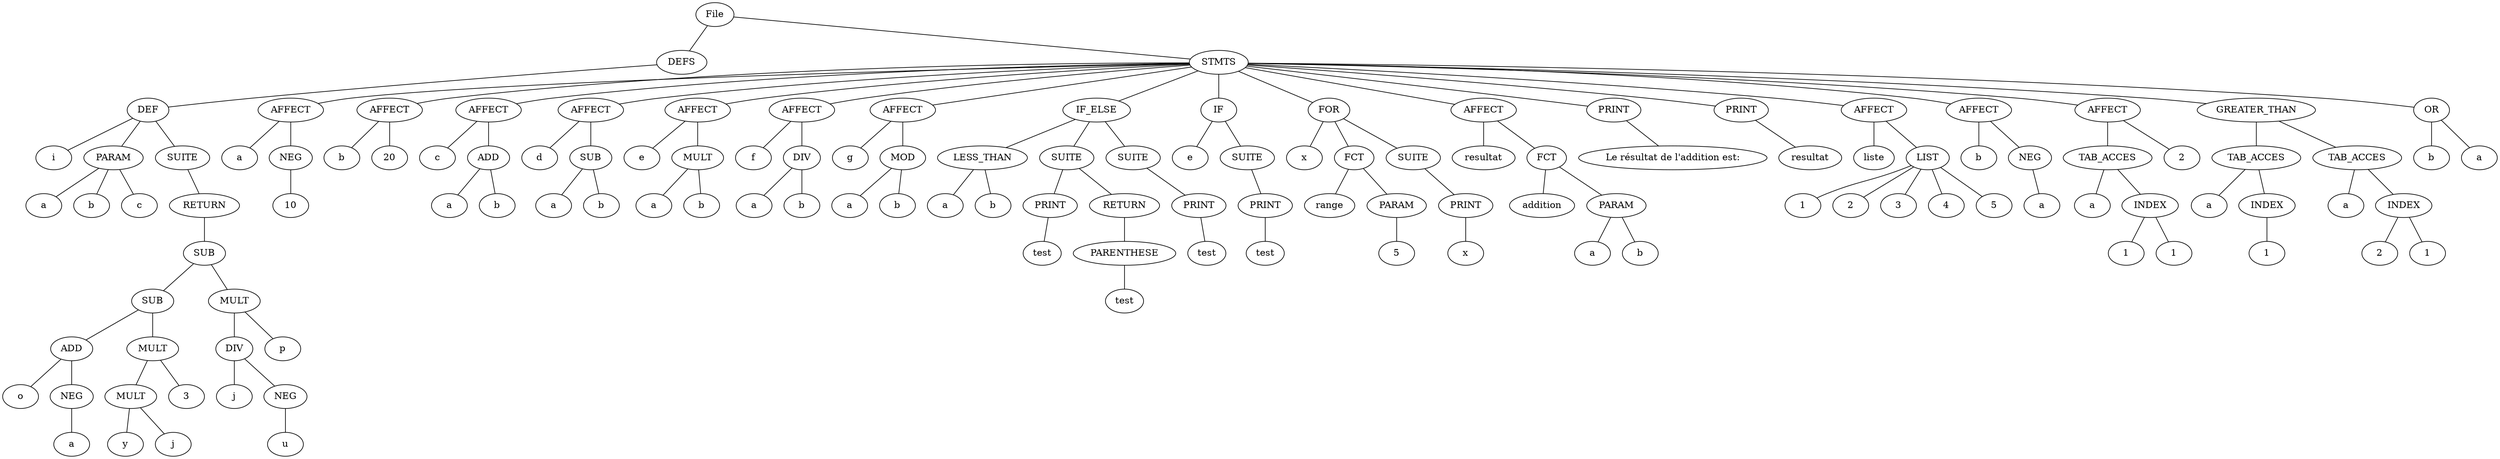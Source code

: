 graph G {
  root [label="File"];
  root -- root_defs;
  root_defs [label="DEFS"];
  root_defs -- root_defs_1831932724;
  root_defs_1831932724 [label="DEF"];
  root_defs_1831932724 -- root_defs_1831932724_ident;
  root_defs_1831932724_ident [label="i"];
  root_defs_1831932724 -- root_defs_1831932724_PARAM;
  root_defs_1831932724_PARAM [label="PARAM"];
  root_defs_1831932724_PARAM -- root_defs_1831932724_PARAM_931919113;
  root_defs_1831932724_PARAM_931919113 [label="a"];
  root_defs_1831932724_PARAM -- root_defs_1831932724_PARAM_1607521710;
  root_defs_1831932724_PARAM_1607521710 [label="b"];
  root_defs_1831932724_PARAM -- root_defs_1831932724_PARAM_764977973;
  root_defs_1831932724_PARAM_764977973 [label="c"];
  root_defs_1831932724 -- root_defs_1831932724_suite;
  root_defs_1831932724_suite [label="SUITE"];
  root_defs_1831932724_suite -- root_defs_1831932724_suite_381259350;
  root_defs_1831932724_suite_381259350 [label="RETURN"];
  root_defs_1831932724_suite_381259350 -- root_defs_1831932724_suite_381259350_;
  root_defs_1831932724_suite_381259350_ [label="SUB"];
  root_defs_1831932724_suite_381259350_ -- root_defs_1831932724_suite_381259350__left;
  root_defs_1831932724_suite_381259350__left [label="SUB"];
  root_defs_1831932724_suite_381259350__left -- root_defs_1831932724_suite_381259350__left_left;
  root_defs_1831932724_suite_381259350__left_left [label="ADD"];
  root_defs_1831932724_suite_381259350__left_left -- root_defs_1831932724_suite_381259350__left_left_left;
  root_defs_1831932724_suite_381259350__left_left_left [label="o"];
  root_defs_1831932724_suite_381259350__left_left -- root_defs_1831932724_suite_381259350__left_left_right;
  root_defs_1831932724_suite_381259350__left_left_right [label="NEG"];
  root_defs_1831932724_suite_381259350__left_left_right -- root_defs_1831932724_suite_381259350__left_left_right_2129789493;
  root_defs_1831932724_suite_381259350__left_left_right_2129789493 [label="a"];
  root_defs_1831932724_suite_381259350__left -- root_defs_1831932724_suite_381259350__left_right;
  root_defs_1831932724_suite_381259350__left_right [label="MULT"];
  root_defs_1831932724_suite_381259350__left_right -- root_defs_1831932724_suite_381259350__left_right_left;
  root_defs_1831932724_suite_381259350__left_right_left [label="MULT"];
  root_defs_1831932724_suite_381259350__left_right_left -- root_defs_1831932724_suite_381259350__left_right_left_left;
  root_defs_1831932724_suite_381259350__left_right_left_left [label="y"];
  root_defs_1831932724_suite_381259350__left_right_left -- root_defs_1831932724_suite_381259350__left_right_left_right;
  root_defs_1831932724_suite_381259350__left_right_left_right [label="j"];
  root_defs_1831932724_suite_381259350__left_right -- root_defs_1831932724_suite_381259350__left_right_right;
  root_defs_1831932724_suite_381259350__left_right_right [label="3"];
  root_defs_1831932724_suite_381259350_ -- root_defs_1831932724_suite_381259350__right;
  root_defs_1831932724_suite_381259350__right [label="MULT"];
  root_defs_1831932724_suite_381259350__right -- root_defs_1831932724_suite_381259350__right_left;
  root_defs_1831932724_suite_381259350__right_left [label="DIV"];
  root_defs_1831932724_suite_381259350__right_left -- root_defs_1831932724_suite_381259350__right_left_left;
  root_defs_1831932724_suite_381259350__right_left_left [label="j"];
  root_defs_1831932724_suite_381259350__right_left -- root_defs_1831932724_suite_381259350__right_left_right;
  root_defs_1831932724_suite_381259350__right_left_right [label="NEG"];
  root_defs_1831932724_suite_381259350__right_left_right -- root_defs_1831932724_suite_381259350__right_left_right_668386784;
  root_defs_1831932724_suite_381259350__right_left_right_668386784 [label="u"];
  root_defs_1831932724_suite_381259350__right -- root_defs_1831932724_suite_381259350__right_right;
  root_defs_1831932724_suite_381259350__right_right [label="p"];
  root -- root_stmts;
  root_stmts [label="STMTS"];
  root_stmts -- root_stmts_1329552164;
  root_stmts_1329552164 [label="AFFECT"];
  root_stmts_1329552164 -- root_stmts_1329552164_leftExpr;
  root_stmts_1329552164_leftExpr [label="a"];
  root_stmts_1329552164 -- root_stmts_1329552164_rightExpr;
  root_stmts_1329552164_rightExpr [label="NEG"];
  root_stmts_1329552164_rightExpr -- root_stmts_1329552164_rightExpr_363771819;
  root_stmts_1329552164_rightExpr_363771819 [label="10"];
  root_stmts -- root_stmts_2065951873;
  root_stmts_2065951873 [label="AFFECT"];
  root_stmts_2065951873 -- root_stmts_2065951873_leftExpr;
  root_stmts_2065951873_leftExpr [label="b"];
  root_stmts_2065951873 -- root_stmts_2065951873_rightExpr;
  root_stmts_2065951873_rightExpr [label="20"];
  root_stmts -- root_stmts_1791741888;
  root_stmts_1791741888 [label="AFFECT"];
  root_stmts_1791741888 -- root_stmts_1791741888_leftExpr;
  root_stmts_1791741888_leftExpr [label="c"];
  root_stmts_1791741888 -- root_stmts_1791741888_rightExpr;
  root_stmts_1791741888_rightExpr [label="ADD"];
  root_stmts_1791741888_rightExpr -- root_stmts_1791741888_rightExpr_left;
  root_stmts_1791741888_rightExpr_left [label="a"];
  root_stmts_1791741888_rightExpr -- root_stmts_1791741888_rightExpr_right;
  root_stmts_1791741888_rightExpr_right [label="b"];
  root_stmts -- root_stmts_1595428806;
  root_stmts_1595428806 [label="AFFECT"];
  root_stmts_1595428806 -- root_stmts_1595428806_leftExpr;
  root_stmts_1595428806_leftExpr [label="d"];
  root_stmts_1595428806 -- root_stmts_1595428806_rightExpr;
  root_stmts_1595428806_rightExpr [label="SUB"];
  root_stmts_1595428806_rightExpr -- root_stmts_1595428806_rightExpr_left;
  root_stmts_1595428806_rightExpr_left [label="a"];
  root_stmts_1595428806_rightExpr -- root_stmts_1595428806_rightExpr_right;
  root_stmts_1595428806_rightExpr_right [label="b"];
  root_stmts -- root_stmts_1072408673;
  root_stmts_1072408673 [label="AFFECT"];
  root_stmts_1072408673 -- root_stmts_1072408673_leftExpr;
  root_stmts_1072408673_leftExpr [label="e"];
  root_stmts_1072408673 -- root_stmts_1072408673_rightExpr;
  root_stmts_1072408673_rightExpr [label="MULT"];
  root_stmts_1072408673_rightExpr -- root_stmts_1072408673_rightExpr_left;
  root_stmts_1072408673_rightExpr_left [label="a"];
  root_stmts_1072408673_rightExpr -- root_stmts_1072408673_rightExpr_right;
  root_stmts_1072408673_rightExpr_right [label="b"];
  root_stmts -- root_stmts_1531448569;
  root_stmts_1531448569 [label="AFFECT"];
  root_stmts_1531448569 -- root_stmts_1531448569_leftExpr;
  root_stmts_1531448569_leftExpr [label="f"];
  root_stmts_1531448569 -- root_stmts_1531448569_rightExpr;
  root_stmts_1531448569_rightExpr [label="DIV"];
  root_stmts_1531448569_rightExpr -- root_stmts_1531448569_rightExpr_left;
  root_stmts_1531448569_rightExpr_left [label="a"];
  root_stmts_1531448569_rightExpr -- root_stmts_1531448569_rightExpr_right;
  root_stmts_1531448569_rightExpr_right [label="b"];
  root_stmts -- root_stmts_1867083167;
  root_stmts_1867083167 [label="AFFECT"];
  root_stmts_1867083167 -- root_stmts_1867083167_leftExpr;
  root_stmts_1867083167_leftExpr [label="g"];
  root_stmts_1867083167 -- root_stmts_1867083167_rightExpr;
  root_stmts_1867083167_rightExpr [label="MOD"];
  root_stmts_1867083167_rightExpr -- root_stmts_1867083167_rightExpr_left;
  root_stmts_1867083167_rightExpr_left [label="a"];
  root_stmts_1867083167_rightExpr -- root_stmts_1867083167_rightExpr_right;
  root_stmts_1867083167_rightExpr_right [label="b"];
  root_stmts -- root_stmts_1915910607;
  root_stmts_1915910607 [label="IF_ELSE"];
  root_stmts_1915910607 -- root_stmts_1915910607_if;
  root_stmts_1915910607_if [label="LESS_THAN"];
  root_stmts_1915910607_if -- root_stmts_1915910607_if_left;
  root_stmts_1915910607_if_left [label="a"];
  root_stmts_1915910607_if -- root_stmts_1915910607_if_right;
  root_stmts_1915910607_if_right [label="b"];
  root_stmts_1915910607 -- root_stmts_1915910607_then;
  root_stmts_1915910607_then [label="SUITE"];
  root_stmts_1915910607_then -- root_stmts_1915910607_then_284720968;
  root_stmts_1915910607_then_284720968 [label="PRINT"];
  root_stmts_1915910607_then_284720968 -- root_stmts_1915910607_then_284720968_;
  root_stmts_1915910607_then_284720968_ [label="test"];
  root_stmts_1915910607_then -- root_stmts_1915910607_then_189568618;
  root_stmts_1915910607_then_189568618 [label="RETURN"];
  root_stmts_1915910607_then_189568618 -- root_stmts_1915910607_then_189568618_;
  root_stmts_1915910607_then_189568618_ [label="PARENTHESE"];
  root_stmts_1915910607_then_189568618_ -- root_stmts_1915910607_then_189568618__793589513;
  root_stmts_1915910607_then_189568618__793589513 [label="test"];
  root_stmts_1915910607 -- root_stmts_1915910607_else;
  root_stmts_1915910607_else [label="SUITE"];
  root_stmts_1915910607_else -- root_stmts_1915910607_else_1313922862;
  root_stmts_1915910607_else_1313922862 [label="PRINT"];
  root_stmts_1915910607_else_1313922862 -- root_stmts_1915910607_else_1313922862_;
  root_stmts_1915910607_else_1313922862_ [label="test"];
  root_stmts -- root_stmts_495053715;
  root_stmts_495053715 [label="IF"];
  root_stmts_495053715 -- root_stmts_495053715_if;
  root_stmts_495053715_if [label="e"];
  root_stmts_495053715 -- root_stmts_495053715_then;
  root_stmts_495053715_then [label="SUITE"];
  root_stmts_495053715_then -- root_stmts_495053715_then_1922154895;
  root_stmts_495053715_then_1922154895 [label="PRINT"];
  root_stmts_495053715_then_1922154895 -- root_stmts_495053715_then_1922154895_;
  root_stmts_495053715_then_1922154895_ [label="test"];
  root_stmts -- root_stmts_883049899;
  root_stmts_883049899 [label="FOR"];
  root_stmts_883049899 -- root_stmts_883049899_ident;
  root_stmts_883049899_ident [label="x"];
  root_stmts_883049899 -- root_stmts_883049899_expr;
  root_stmts_883049899_expr [label="FCT"];
  root_stmts_883049899_expr -- root_stmts_883049899_expr_2093176254;
  root_stmts_883049899_expr_2093176254 [label="range"];
  root_stmts_883049899_expr -- root_stmts_883049899_expr_PARAM;
  root_stmts_883049899_expr_PARAM [label="PARAM"];
  root_stmts_883049899_expr_PARAM -- root_stmts_883049899_expr_1854731462;
  root_stmts_883049899_expr_1854731462 [label="5"];
  root_stmts_883049899 -- root_stmts_883049899_suite;
  root_stmts_883049899_suite [label="SUITE"];
  root_stmts_883049899_suite -- root_stmts_883049899_suite_317574433;
  root_stmts_883049899_suite_317574433 [label="PRINT"];
  root_stmts_883049899_suite_317574433 -- root_stmts_883049899_suite_317574433_;
  root_stmts_883049899_suite_317574433_ [label="x"];
  root_stmts -- root_stmts_885284298;
  root_stmts_885284298 [label="AFFECT"];
  root_stmts_885284298 -- root_stmts_885284298_leftExpr;
  root_stmts_885284298_leftExpr [label="resultat"];
  root_stmts_885284298 -- root_stmts_885284298_rightExpr;
  root_stmts_885284298_rightExpr [label="FCT"];
  root_stmts_885284298_rightExpr -- root_stmts_885284298_rightExpr_1389133897;
  root_stmts_885284298_rightExpr_1389133897 [label="addition"];
  root_stmts_885284298_rightExpr -- root_stmts_885284298_rightExpr_PARAM;
  root_stmts_885284298_rightExpr_PARAM [label="PARAM"];
  root_stmts_885284298_rightExpr_PARAM -- root_stmts_885284298_rightExpr_1534030866;
  root_stmts_885284298_rightExpr_1534030866 [label="a"];
  root_stmts_885284298_rightExpr_PARAM -- root_stmts_885284298_rightExpr_664223387;
  root_stmts_885284298_rightExpr_664223387 [label="b"];
  root_stmts -- root_stmts_824909230;
  root_stmts_824909230 [label="PRINT"];
  root_stmts_824909230 -- root_stmts_824909230_;
  root_stmts_824909230_ [label="Le résultat de l'addition est:"];
  root_stmts -- root_stmts_122883338;
  root_stmts_122883338 [label="PRINT"];
  root_stmts_122883338 -- root_stmts_122883338_;
  root_stmts_122883338_ [label="resultat"];
  root_stmts -- root_stmts_666641942;
  root_stmts_666641942 [label="AFFECT"];
  root_stmts_666641942 -- root_stmts_666641942_leftExpr;
  root_stmts_666641942_leftExpr [label="liste"];
  root_stmts_666641942 -- root_stmts_666641942_rightExpr;
  root_stmts_666641942_rightExpr [label="LIST"];
  root_stmts_666641942_rightExpr -- root_stmts_666641942_rightExpr_960604060;
  root_stmts_666641942_rightExpr_960604060 [label="1"];
  root_stmts_666641942_rightExpr -- root_stmts_666641942_rightExpr_1349393271;
  root_stmts_666641942_rightExpr_1349393271 [label="2"];
  root_stmts_666641942_rightExpr -- root_stmts_666641942_rightExpr_1338668845;
  root_stmts_666641942_rightExpr_1338668845 [label="3"];
  root_stmts_666641942_rightExpr -- root_stmts_666641942_rightExpr_159413332;
  root_stmts_666641942_rightExpr_159413332 [label="4"];
  root_stmts_666641942_rightExpr -- root_stmts_666641942_rightExpr_1028214719;
  root_stmts_666641942_rightExpr_1028214719 [label="5"];
  root_stmts -- root_stmts_500977346;
  root_stmts_500977346 [label="AFFECT"];
  root_stmts_500977346 -- root_stmts_500977346_leftExpr;
  root_stmts_500977346_leftExpr [label="b"];
  root_stmts_500977346 -- root_stmts_500977346_rightExpr;
  root_stmts_500977346_rightExpr [label="NEG"];
  root_stmts_500977346_rightExpr -- root_stmts_500977346_rightExpr_20132171;
  root_stmts_500977346_rightExpr_20132171 [label="a"];
  root_stmts -- root_stmts_186370029;
  root_stmts_186370029 [label="AFFECT"];
  root_stmts_186370029 -- root_stmts_186370029_leftExpr;
  root_stmts_186370029_leftExpr [label="TAB_ACCES"];
  root_stmts_186370029_leftExpr -- root_stmts_186370029_leftExpr_left;
  root_stmts_186370029_leftExpr_left [label="a"];
  root_stmts_186370029_leftExpr_INDEX [label="INDEX"];
  root_stmts_186370029_leftExpr -- root_stmts_186370029_leftExpr_INDEX;
  root_stmts_186370029_leftExpr_INDEX -- root_stmts_186370029_leftExpr_INDEX_child0;
  root_stmts_186370029_leftExpr_INDEX_child0 [label="1"];
  root_stmts_186370029_leftExpr_INDEX -- root_stmts_186370029_leftExpr_INDEX_child1;
  root_stmts_186370029_leftExpr_INDEX_child1 [label="1"];
  root_stmts_186370029 -- root_stmts_186370029_rightExpr;
  root_stmts_186370029_rightExpr [label="2"];
  root_stmts -- root_stmts_2094548358;
  root_stmts_2094548358 [label="GREATER_THAN"];
  root_stmts_2094548358 -- root_stmts_2094548358_left;
  root_stmts_2094548358_left [label="TAB_ACCES"];
  root_stmts_2094548358_left -- root_stmts_2094548358_left_left;
  root_stmts_2094548358_left_left [label="a"];
  root_stmts_2094548358_left_INDEX [label="INDEX"];
  root_stmts_2094548358_left -- root_stmts_2094548358_left_INDEX;
  root_stmts_2094548358_left_INDEX -- root_stmts_2094548358_left_INDEX_child0;
  root_stmts_2094548358_left_INDEX_child0 [label="1"];
  root_stmts_2094548358 -- root_stmts_2094548358_right;
  root_stmts_2094548358_right [label="TAB_ACCES"];
  root_stmts_2094548358_right -- root_stmts_2094548358_right_left;
  root_stmts_2094548358_right_left [label="a"];
  root_stmts_2094548358_right_INDEX [label="INDEX"];
  root_stmts_2094548358_right -- root_stmts_2094548358_right_INDEX;
  root_stmts_2094548358_right_INDEX -- root_stmts_2094548358_right_INDEX_child0;
  root_stmts_2094548358_right_INDEX_child0 [label="2"];
  root_stmts_2094548358_right_INDEX -- root_stmts_2094548358_right_INDEX_child1;
  root_stmts_2094548358_right_INDEX_child1 [label="1"];
  root_stmts -- root_stmts_51228289;
  root_stmts_51228289 [label="OR"];
  root_stmts_51228289 -- root_stmts_51228289_455896770;
  root_stmts_51228289_455896770 [label="b"];
  root_stmts_51228289 -- root_stmts_51228289_1323165413;
  root_stmts_51228289_1323165413 [label="a"];
}
